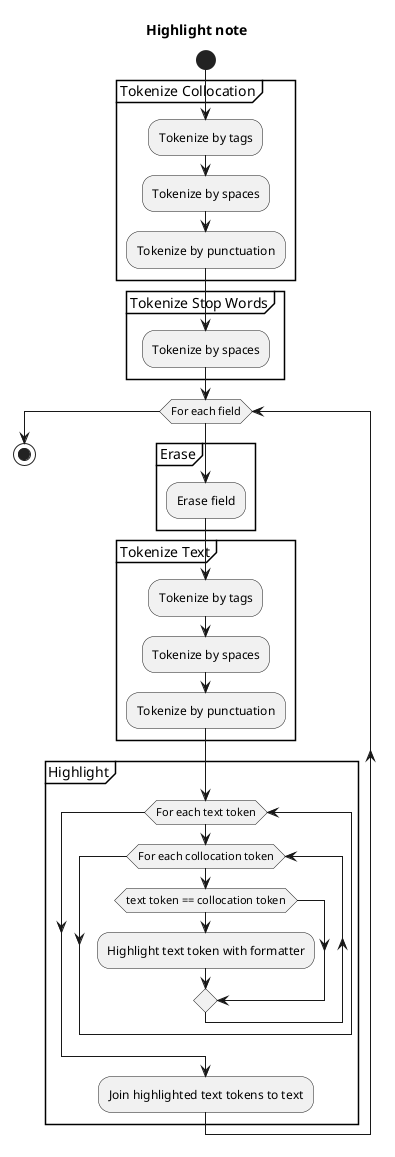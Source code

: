 @startuml
'https://plantuml.com/activity-diagram-beta

title Highlight note

start
partition Tokenize Collocation {
    :Tokenize by tags;
    :Tokenize by spaces;
    :Tokenize by punctuation;
}
partition Tokenize Stop Words {
    :Tokenize by spaces;
}
while (For each field)
partition Erase {
    :Erase field;
}
partition Tokenize Text {
    :Tokenize by tags;
    :Tokenize by spaces;
    :Tokenize by punctuation;
}
partition Highlight {
    while (For each text token)
        while (For each collocation token)
            if (text token == collocation token)
                :Highlight text token with formatter;
            end if
        end while
    end while
    :Join highlighted text tokens to text;
}
end while
stop

@enduml
